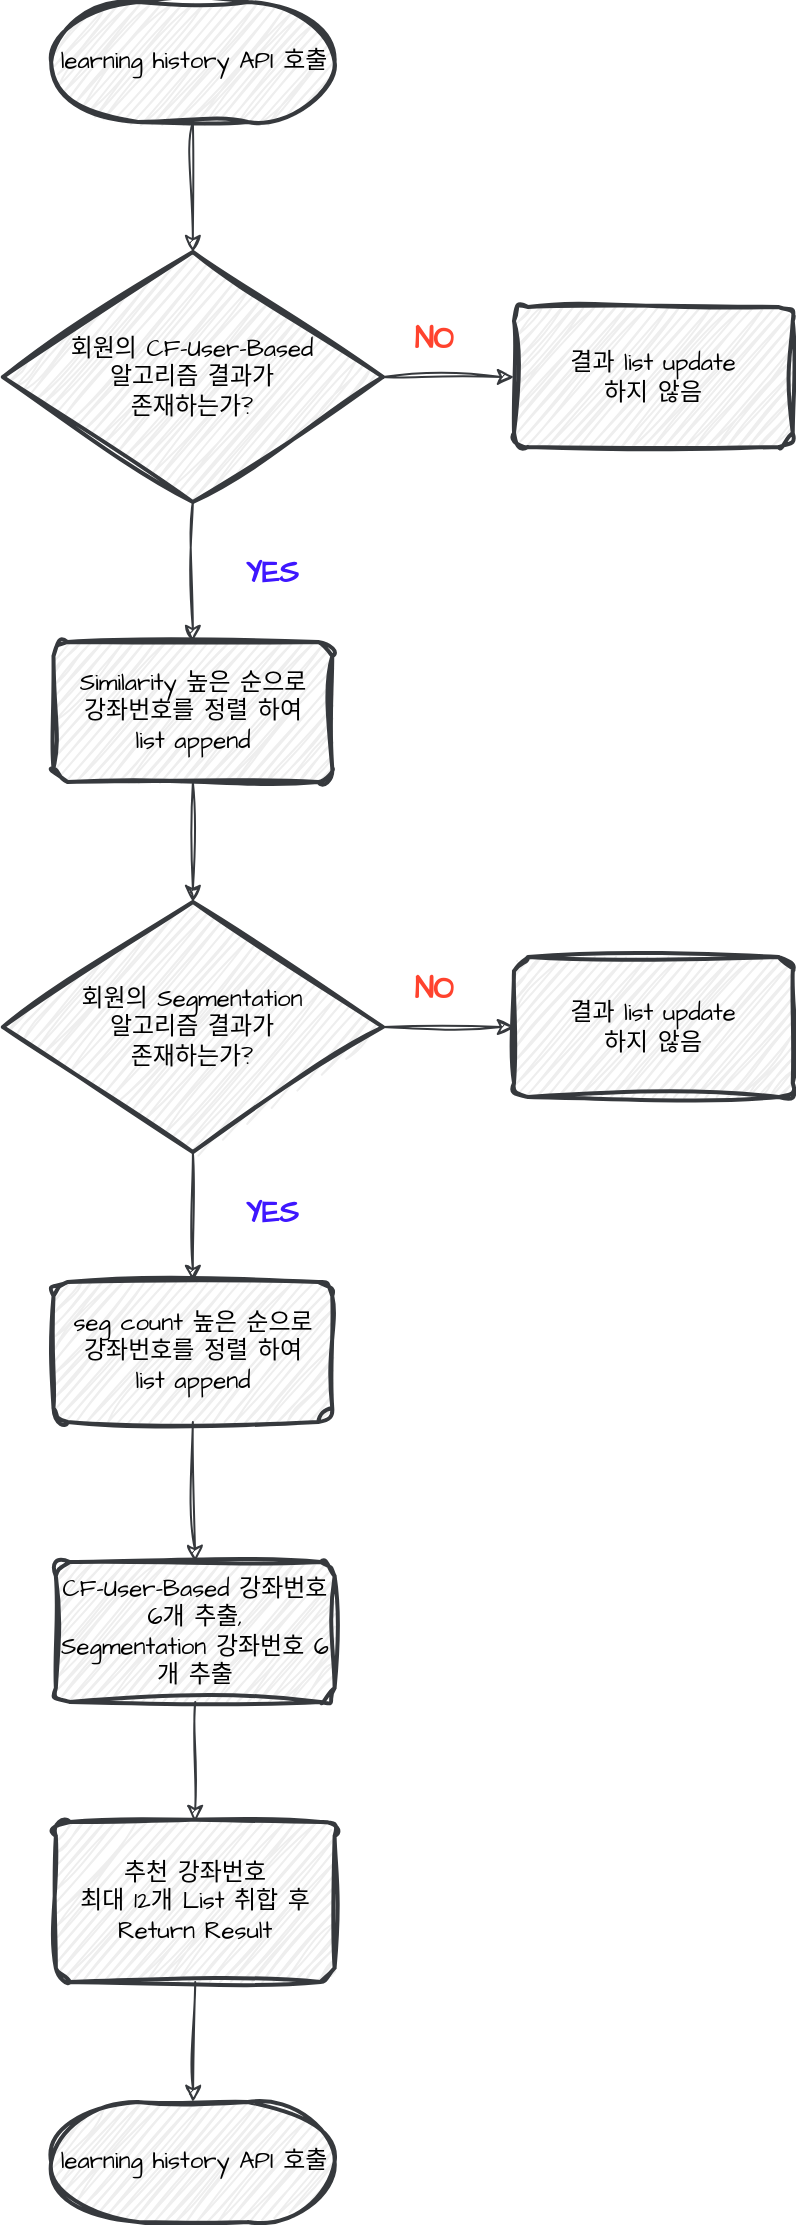 <mxfile version="24.6.4" type="github">
  <diagram id="C5RBs43oDa-KdzZeNtuy" name="Page-1">
    <mxGraphModel dx="1366" dy="3048" grid="1" gridSize="10" guides="1" tooltips="1" connect="1" arrows="1" fold="1" page="1" pageScale="1" pageWidth="827" pageHeight="1169" math="0" shadow="0">
      <root>
        <mxCell id="WIyWlLk6GJQsqaUBKTNV-0" />
        <mxCell id="WIyWlLk6GJQsqaUBKTNV-1" parent="WIyWlLk6GJQsqaUBKTNV-0" />
        <mxCell id="kCE3X-bR1YBws0et_Grn-0" value="learning history API 호출" style="strokeWidth=2;html=1;shape=mxgraph.flowchart.terminator;whiteSpace=wrap;sketch=1;hachureGap=4;jiggle=2;curveFitting=1;fontFamily=Architects Daughter;fontSource=https%3A%2F%2Ffonts.googleapis.com%2Fcss%3Ffamily%3DArchitects%2BDaughter;labelBackgroundColor=none;fontStyle=0;fillColor=#eeeeee;strokeColor=#36393d;" vertex="1" parent="WIyWlLk6GJQsqaUBKTNV-1">
          <mxGeometry x="42.58" y="-2300" width="141.72" height="60" as="geometry" />
        </mxCell>
        <mxCell id="kCE3X-bR1YBws0et_Grn-1" value="" style="endArrow=classic;html=1;rounded=0;sketch=1;hachureGap=4;jiggle=2;curveFitting=1;fontFamily=Architects Daughter;fontSource=https%3A%2F%2Ffonts.googleapis.com%2Fcss%3Ffamily%3DArchitects%2BDaughter;exitX=0.5;exitY=1;exitDx=0;exitDy=0;exitPerimeter=0;entryX=0.5;entryY=0;entryDx=0;entryDy=0;entryPerimeter=0;fillColor=#eeeeee;strokeColor=#36393d;" edge="1" parent="WIyWlLk6GJQsqaUBKTNV-1" source="kCE3X-bR1YBws0et_Grn-0" target="kCE3X-bR1YBws0et_Grn-2">
          <mxGeometry width="50" height="50" relative="1" as="geometry">
            <mxPoint x="113.05" y="-2210" as="sourcePoint" />
            <mxPoint x="113.47" y="-2190" as="targetPoint" />
          </mxGeometry>
        </mxCell>
        <mxCell id="kCE3X-bR1YBws0et_Grn-2" value="회원의 CF-User-Based&lt;div&gt;알고리즘 결과가&lt;/div&gt;&lt;div&gt;존재하는가?&lt;/div&gt;" style="strokeWidth=2;html=1;shape=mxgraph.flowchart.decision;whiteSpace=wrap;sketch=1;hachureGap=4;jiggle=2;curveFitting=1;fontFamily=Architects Daughter;fontSource=https%3A%2F%2Ffonts.googleapis.com%2Fcss%3Ffamily%3DArchitects%2BDaughter;fillColor=#eeeeee;strokeColor=#36393d;" vertex="1" parent="WIyWlLk6GJQsqaUBKTNV-1">
          <mxGeometry x="18.44" y="-2175" width="190" height="125" as="geometry" />
        </mxCell>
        <mxCell id="kCE3X-bR1YBws0et_Grn-3" value="" style="endArrow=classic;html=1;rounded=0;sketch=1;hachureGap=4;jiggle=2;curveFitting=1;fontFamily=Architects Daughter;fontSource=https%3A%2F%2Ffonts.googleapis.com%2Fcss%3Ffamily%3DArchitects%2BDaughter;exitX=1;exitY=0.5;exitDx=0;exitDy=0;exitPerimeter=0;entryX=0;entryY=0.5;entryDx=0;entryDy=0;fillColor=#eeeeee;strokeColor=#36393d;" edge="1" parent="WIyWlLk6GJQsqaUBKTNV-1" source="kCE3X-bR1YBws0et_Grn-2" target="kCE3X-bR1YBws0et_Grn-5">
          <mxGeometry width="50" height="50" relative="1" as="geometry">
            <mxPoint x="378.47" y="-2100" as="sourcePoint" />
            <mxPoint x="254.72" y="-2130" as="targetPoint" />
          </mxGeometry>
        </mxCell>
        <mxCell id="kCE3X-bR1YBws0et_Grn-4" value="NO" style="text;html=1;align=center;verticalAlign=middle;whiteSpace=wrap;rounded=0;fontFamily=Architects Daughter;fontSource=https%3A%2F%2Ffonts.googleapis.com%2Fcss%3Ffamily%3DArchitects%2BDaughter;fontSize=15;fillColor=none;fontStyle=1;fontColor=#FF432E;" vertex="1" parent="WIyWlLk6GJQsqaUBKTNV-1">
          <mxGeometry x="203.53" y="-2147.5" width="60" height="30" as="geometry" />
        </mxCell>
        <mxCell id="kCE3X-bR1YBws0et_Grn-5" value="&lt;div&gt;결과 list update&lt;/div&gt;&lt;div&gt;하지 않음&lt;/div&gt;" style="rounded=1;whiteSpace=wrap;html=1;absoluteArcSize=1;arcSize=14;strokeWidth=2;sketch=1;hachureGap=4;jiggle=2;curveFitting=1;fontFamily=Architects Daughter;fontSource=https%3A%2F%2Ffonts.googleapis.com%2Fcss%3Ffamily%3DArchitects%2BDaughter;fillColor=#eeeeee;strokeColor=#36393d;" vertex="1" parent="WIyWlLk6GJQsqaUBKTNV-1">
          <mxGeometry x="274" y="-2147.5" width="139.38" height="70" as="geometry" />
        </mxCell>
        <mxCell id="kCE3X-bR1YBws0et_Grn-6" value="YES" style="text;html=1;align=center;verticalAlign=middle;whiteSpace=wrap;rounded=0;fontFamily=Architects Daughter;fontSource=https%3A%2F%2Ffonts.googleapis.com%2Fcss%3Ffamily%3DArchitects%2BDaughter;fontSize=15;fillColor=none;fontStyle=1;fontColor=#3E17FF;" vertex="1" parent="WIyWlLk6GJQsqaUBKTNV-1">
          <mxGeometry x="123.13" y="-2030" width="60" height="30" as="geometry" />
        </mxCell>
        <mxCell id="kCE3X-bR1YBws0et_Grn-7" value="" style="endArrow=classic;html=1;rounded=0;sketch=1;hachureGap=4;jiggle=2;curveFitting=1;fontFamily=Architects Daughter;fontSource=https%3A%2F%2Ffonts.googleapis.com%2Fcss%3Ffamily%3DArchitects%2BDaughter;exitX=0.5;exitY=1;exitDx=0;exitDy=0;exitPerimeter=0;fillColor=#eeeeee;strokeColor=#36393d;entryX=0.5;entryY=0;entryDx=0;entryDy=0;" edge="1" parent="WIyWlLk6GJQsqaUBKTNV-1" source="kCE3X-bR1YBws0et_Grn-2" target="kCE3X-bR1YBws0et_Grn-8">
          <mxGeometry width="50" height="50" relative="1" as="geometry">
            <mxPoint x="113.15" y="-2030" as="sourcePoint" />
            <mxPoint x="113" y="-1980" as="targetPoint" />
          </mxGeometry>
        </mxCell>
        <mxCell id="kCE3X-bR1YBws0et_Grn-8" value="&lt;div&gt;Similarity&amp;nbsp;&lt;span style=&quot;background-color: initial;&quot;&gt;높은 순으로&lt;/span&gt;&lt;/div&gt;&lt;div&gt;&lt;span style=&quot;background-color: initial;&quot;&gt;강좌번호를&amp;nbsp;&lt;/span&gt;&lt;span style=&quot;background-color: initial;&quot;&gt;정렬 하여&lt;/span&gt;&lt;/div&gt;&lt;div&gt;list append&lt;/div&gt;" style="rounded=1;whiteSpace=wrap;html=1;absoluteArcSize=1;arcSize=14;strokeWidth=2;sketch=1;hachureGap=4;jiggle=2;curveFitting=1;fontFamily=Architects Daughter;fontSource=https%3A%2F%2Ffonts.googleapis.com%2Fcss%3Ffamily%3DArchitects%2BDaughter;fillColor=#eeeeee;strokeColor=#36393d;" vertex="1" parent="WIyWlLk6GJQsqaUBKTNV-1">
          <mxGeometry x="43.75" y="-1980" width="139.38" height="70" as="geometry" />
        </mxCell>
        <mxCell id="kCE3X-bR1YBws0et_Grn-9" value="" style="endArrow=classic;html=1;rounded=0;sketch=1;hachureGap=4;jiggle=2;curveFitting=1;fontFamily=Architects Daughter;fontSource=https%3A%2F%2Ffonts.googleapis.com%2Fcss%3Ffamily%3DArchitects%2BDaughter;exitX=0.5;exitY=1;exitDx=0;exitDy=0;fillColor=#eeeeee;strokeColor=#36393d;entryX=0.5;entryY=0;entryDx=0;entryDy=0;entryPerimeter=0;" edge="1" parent="WIyWlLk6GJQsqaUBKTNV-1" source="kCE3X-bR1YBws0et_Grn-8" target="kCE3X-bR1YBws0et_Grn-10">
          <mxGeometry width="50" height="50" relative="1" as="geometry">
            <mxPoint x="112.94" y="-1850" as="sourcePoint" />
            <mxPoint x="113" y="-1830" as="targetPoint" />
          </mxGeometry>
        </mxCell>
        <mxCell id="kCE3X-bR1YBws0et_Grn-10" value="회원의 Segmentation&lt;div&gt;알고리즘 결과가&lt;/div&gt;&lt;div&gt;존재하는가?&lt;/div&gt;" style="strokeWidth=2;html=1;shape=mxgraph.flowchart.decision;whiteSpace=wrap;sketch=1;hachureGap=4;jiggle=2;curveFitting=1;fontFamily=Architects Daughter;fontSource=https%3A%2F%2Ffonts.googleapis.com%2Fcss%3Ffamily%3DArchitects%2BDaughter;fillColor=#eeeeee;strokeColor=#36393d;" vertex="1" parent="WIyWlLk6GJQsqaUBKTNV-1">
          <mxGeometry x="18.44" y="-1850" width="190" height="125" as="geometry" />
        </mxCell>
        <mxCell id="kCE3X-bR1YBws0et_Grn-11" value="&lt;div&gt;seg count&amp;nbsp;&lt;span style=&quot;background-color: initial;&quot;&gt;높은 순으로&lt;/span&gt;&lt;/div&gt;&lt;div&gt;&lt;span style=&quot;background-color: initial;&quot;&gt;강좌번호를&amp;nbsp;&lt;/span&gt;&lt;span style=&quot;background-color: initial;&quot;&gt;정렬 하여&lt;/span&gt;&lt;/div&gt;&lt;div&gt;list append&lt;/div&gt;" style="rounded=1;whiteSpace=wrap;html=1;absoluteArcSize=1;arcSize=14;strokeWidth=2;sketch=1;hachureGap=4;jiggle=2;curveFitting=1;fontFamily=Architects Daughter;fontSource=https%3A%2F%2Ffonts.googleapis.com%2Fcss%3Ffamily%3DArchitects%2BDaughter;fillColor=#eeeeee;strokeColor=#36393d;" vertex="1" parent="WIyWlLk6GJQsqaUBKTNV-1">
          <mxGeometry x="43.75" y="-1660" width="139.38" height="70" as="geometry" />
        </mxCell>
        <mxCell id="kCE3X-bR1YBws0et_Grn-12" value="" style="endArrow=classic;html=1;rounded=0;sketch=1;hachureGap=4;jiggle=2;curveFitting=1;fontFamily=Architects Daughter;fontSource=https%3A%2F%2Ffonts.googleapis.com%2Fcss%3Ffamily%3DArchitects%2BDaughter;exitX=0.5;exitY=1;exitDx=0;exitDy=0;fillColor=#eeeeee;strokeColor=#36393d;exitPerimeter=0;" edge="1" parent="WIyWlLk6GJQsqaUBKTNV-1" source="kCE3X-bR1YBws0et_Grn-10" target="kCE3X-bR1YBws0et_Grn-11">
          <mxGeometry width="50" height="50" relative="1" as="geometry">
            <mxPoint x="123" y="-1900" as="sourcePoint" />
            <mxPoint x="123" y="-1830" as="targetPoint" />
          </mxGeometry>
        </mxCell>
        <mxCell id="kCE3X-bR1YBws0et_Grn-14" value="" style="endArrow=classic;html=1;rounded=0;sketch=1;hachureGap=4;jiggle=2;curveFitting=1;fontFamily=Architects Daughter;fontSource=https%3A%2F%2Ffonts.googleapis.com%2Fcss%3Ffamily%3DArchitects%2BDaughter;exitX=1;exitY=0.5;exitDx=0;exitDy=0;exitPerimeter=0;entryX=0;entryY=0.5;entryDx=0;entryDy=0;fillColor=#eeeeee;strokeColor=#36393d;" edge="1" parent="WIyWlLk6GJQsqaUBKTNV-1" target="kCE3X-bR1YBws0et_Grn-16" source="kCE3X-bR1YBws0et_Grn-10">
          <mxGeometry width="50" height="50" relative="1" as="geometry">
            <mxPoint x="218.47" y="-1934.5" as="sourcePoint" />
            <mxPoint x="265.19" y="-1952.5" as="targetPoint" />
          </mxGeometry>
        </mxCell>
        <mxCell id="kCE3X-bR1YBws0et_Grn-15" value="NO" style="text;html=1;align=center;verticalAlign=middle;whiteSpace=wrap;rounded=0;fontFamily=Architects Daughter;fontSource=https%3A%2F%2Ffonts.googleapis.com%2Fcss%3Ffamily%3DArchitects%2BDaughter;fontSize=15;fillColor=none;fontStyle=1;fontColor=#FF432E;" vertex="1" parent="WIyWlLk6GJQsqaUBKTNV-1">
          <mxGeometry x="203.53" y="-1822.5" width="60" height="30" as="geometry" />
        </mxCell>
        <mxCell id="kCE3X-bR1YBws0et_Grn-16" value="&lt;div&gt;결과 list update&lt;/div&gt;&lt;div&gt;하지 않음&lt;/div&gt;" style="rounded=1;whiteSpace=wrap;html=1;absoluteArcSize=1;arcSize=14;strokeWidth=2;sketch=1;hachureGap=4;jiggle=2;curveFitting=1;fontFamily=Architects Daughter;fontSource=https%3A%2F%2Ffonts.googleapis.com%2Fcss%3Ffamily%3DArchitects%2BDaughter;fillColor=#eeeeee;strokeColor=#36393d;" vertex="1" parent="WIyWlLk6GJQsqaUBKTNV-1">
          <mxGeometry x="274" y="-1822.5" width="139.38" height="70" as="geometry" />
        </mxCell>
        <mxCell id="kCE3X-bR1YBws0et_Grn-17" value="YES" style="text;html=1;align=center;verticalAlign=middle;whiteSpace=wrap;rounded=0;fontFamily=Architects Daughter;fontSource=https%3A%2F%2Ffonts.googleapis.com%2Fcss%3Ffamily%3DArchitects%2BDaughter;fontSize=15;fillColor=none;fontStyle=1;fontColor=#3E17FF;" vertex="1" parent="WIyWlLk6GJQsqaUBKTNV-1">
          <mxGeometry x="123.13" y="-1710" width="60" height="30" as="geometry" />
        </mxCell>
        <mxCell id="kCE3X-bR1YBws0et_Grn-18" value="CF-User-Based 강좌번호 6개 추출,&lt;div&gt;Segmentation 강좌번호 6개 추출&lt;br&gt;&lt;/div&gt;" style="rounded=1;whiteSpace=wrap;html=1;absoluteArcSize=1;arcSize=14;strokeWidth=2;sketch=1;hachureGap=4;jiggle=2;curveFitting=1;fontFamily=Architects Daughter;fontSource=https%3A%2F%2Ffonts.googleapis.com%2Fcss%3Ffamily%3DArchitects%2BDaughter;fillColor=#eeeeee;strokeColor=#36393d;" vertex="1" parent="WIyWlLk6GJQsqaUBKTNV-1">
          <mxGeometry x="44.92" y="-1520" width="139.38" height="70" as="geometry" />
        </mxCell>
        <mxCell id="kCE3X-bR1YBws0et_Grn-19" value="" style="endArrow=classic;html=1;rounded=0;sketch=1;hachureGap=4;jiggle=2;curveFitting=1;fontFamily=Architects Daughter;fontSource=https%3A%2F%2Ffonts.googleapis.com%2Fcss%3Ffamily%3DArchitects%2BDaughter;exitX=0.5;exitY=1;exitDx=0;exitDy=0;fillColor=#eeeeee;strokeColor=#36393d;entryX=0.5;entryY=0;entryDx=0;entryDy=0;" edge="1" parent="WIyWlLk6GJQsqaUBKTNV-1" source="kCE3X-bR1YBws0et_Grn-11" target="kCE3X-bR1YBws0et_Grn-18">
          <mxGeometry width="50" height="50" relative="1" as="geometry">
            <mxPoint x="123" y="-1705" as="sourcePoint" />
            <mxPoint x="123" y="-1640" as="targetPoint" />
          </mxGeometry>
        </mxCell>
        <mxCell id="kCE3X-bR1YBws0et_Grn-20" value="추천 강좌번호&lt;div&gt;최대 12개&amp;nbsp;&lt;span style=&quot;background-color: initial;&quot;&gt;List 취합 후 Return Result&lt;/span&gt;&lt;/div&gt;" style="rounded=1;whiteSpace=wrap;html=1;absoluteArcSize=1;arcSize=14;strokeWidth=2;sketch=1;hachureGap=4;jiggle=2;curveFitting=1;fontFamily=Architects Daughter;fontSource=https%3A%2F%2Ffonts.googleapis.com%2Fcss%3Ffamily%3DArchitects%2BDaughter;fillColor=#eeeeee;strokeColor=#36393d;" vertex="1" parent="WIyWlLk6GJQsqaUBKTNV-1">
          <mxGeometry x="44.92" y="-1390" width="139.38" height="80" as="geometry" />
        </mxCell>
        <mxCell id="kCE3X-bR1YBws0et_Grn-22" value="" style="endArrow=classic;html=1;rounded=0;sketch=1;hachureGap=4;jiggle=2;curveFitting=1;fontFamily=Architects Daughter;fontSource=https%3A%2F%2Ffonts.googleapis.com%2Fcss%3Ffamily%3DArchitects%2BDaughter;exitX=0.5;exitY=1;exitDx=0;exitDy=0;entryX=0.5;entryY=0;entryDx=0;entryDy=0;fillColor=#eeeeee;strokeColor=#36393d;entryPerimeter=0;" edge="1" parent="WIyWlLk6GJQsqaUBKTNV-1" source="kCE3X-bR1YBws0et_Grn-20" target="kCE3X-bR1YBws0et_Grn-24">
          <mxGeometry width="50" height="50" relative="1" as="geometry">
            <mxPoint x="109.28" y="-1280" as="sourcePoint" />
            <mxPoint x="114.61" y="-1250" as="targetPoint" />
          </mxGeometry>
        </mxCell>
        <mxCell id="kCE3X-bR1YBws0et_Grn-23" value="" style="endArrow=classic;html=1;rounded=0;sketch=1;hachureGap=4;jiggle=2;curveFitting=1;fontFamily=Architects Daughter;fontSource=https%3A%2F%2Ffonts.googleapis.com%2Fcss%3Ffamily%3DArchitects%2BDaughter;exitX=0.5;exitY=1;exitDx=0;exitDy=0;fillColor=#eeeeee;strokeColor=#36393d;" edge="1" parent="WIyWlLk6GJQsqaUBKTNV-1" source="kCE3X-bR1YBws0et_Grn-18" target="kCE3X-bR1YBws0et_Grn-20">
          <mxGeometry width="50" height="50" relative="1" as="geometry">
            <mxPoint x="123" y="-1570" as="sourcePoint" />
            <mxPoint x="125" y="-1490" as="targetPoint" />
          </mxGeometry>
        </mxCell>
        <mxCell id="kCE3X-bR1YBws0et_Grn-24" value="learning history API 호출" style="strokeWidth=2;html=1;shape=mxgraph.flowchart.terminator;whiteSpace=wrap;sketch=1;hachureGap=4;jiggle=2;curveFitting=1;fontFamily=Architects Daughter;fontSource=https%3A%2F%2Ffonts.googleapis.com%2Fcss%3Ffamily%3DArchitects%2BDaughter;labelBackgroundColor=none;fontStyle=0;fillColor=#eeeeee;strokeColor=#36393d;" vertex="1" parent="WIyWlLk6GJQsqaUBKTNV-1">
          <mxGeometry x="42.58" y="-1250" width="141.72" height="60" as="geometry" />
        </mxCell>
      </root>
    </mxGraphModel>
  </diagram>
</mxfile>
